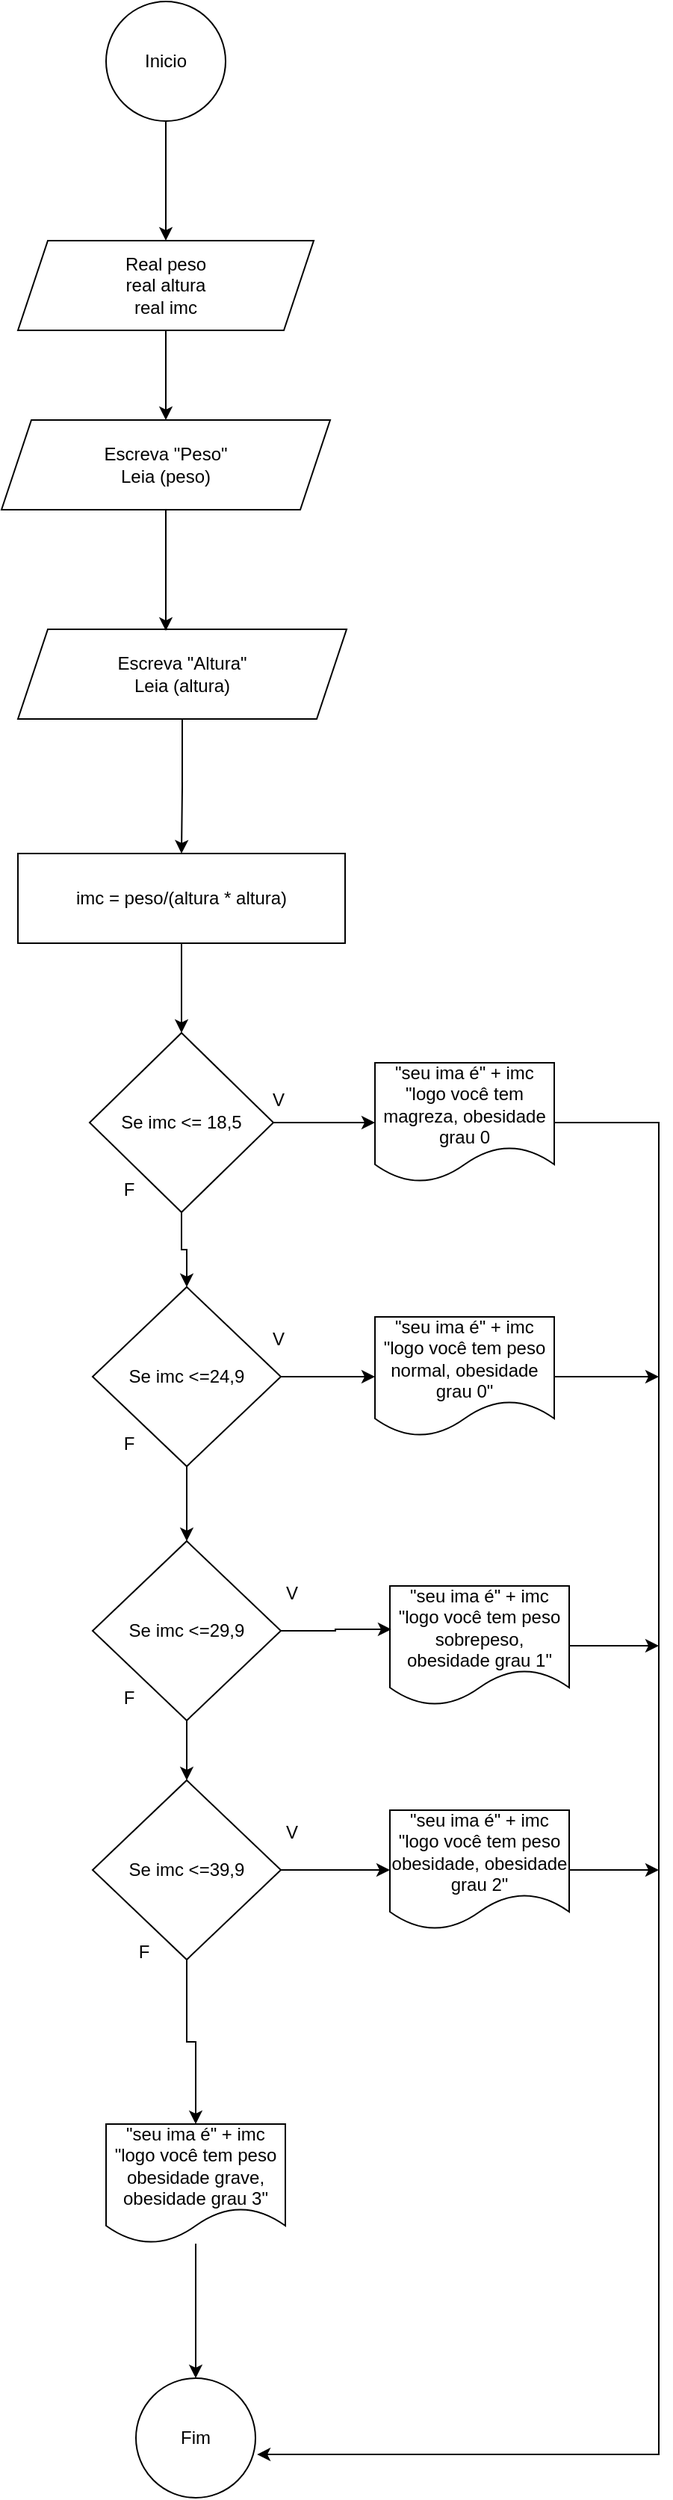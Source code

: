 <mxfile version="24.7.17">
  <diagram name="Página-1" id="ZfdHKP1haDW7prDSA_S0">
    <mxGraphModel dx="1434" dy="780" grid="1" gridSize="10" guides="1" tooltips="1" connect="1" arrows="1" fold="1" page="1" pageScale="1" pageWidth="827" pageHeight="1169" math="0" shadow="0">
      <root>
        <mxCell id="0" />
        <mxCell id="1" parent="0" />
        <mxCell id="nMfWCuZbtXIvrk8Mz8Mj-9" style="edgeStyle=orthogonalEdgeStyle;rounded=0;orthogonalLoop=1;jettySize=auto;html=1;entryX=0.5;entryY=0;entryDx=0;entryDy=0;" edge="1" parent="1" source="nMfWCuZbtXIvrk8Mz8Mj-1" target="nMfWCuZbtXIvrk8Mz8Mj-2">
          <mxGeometry relative="1" as="geometry" />
        </mxCell>
        <mxCell id="nMfWCuZbtXIvrk8Mz8Mj-1" value="Inicio" style="ellipse;whiteSpace=wrap;html=1;aspect=fixed;" vertex="1" parent="1">
          <mxGeometry x="360" y="40" width="80" height="80" as="geometry" />
        </mxCell>
        <mxCell id="nMfWCuZbtXIvrk8Mz8Mj-10" style="edgeStyle=orthogonalEdgeStyle;rounded=0;orthogonalLoop=1;jettySize=auto;html=1;" edge="1" parent="1" source="nMfWCuZbtXIvrk8Mz8Mj-2" target="nMfWCuZbtXIvrk8Mz8Mj-3">
          <mxGeometry relative="1" as="geometry" />
        </mxCell>
        <mxCell id="nMfWCuZbtXIvrk8Mz8Mj-2" value="Real peso&lt;div&gt;real altura&lt;/div&gt;&lt;div&gt;real imc&lt;/div&gt;" style="shape=parallelogram;perimeter=parallelogramPerimeter;whiteSpace=wrap;html=1;fixedSize=1;" vertex="1" parent="1">
          <mxGeometry x="301" y="200" width="198" height="60" as="geometry" />
        </mxCell>
        <mxCell id="nMfWCuZbtXIvrk8Mz8Mj-3" value="Escreva &quot;Peso&quot;&lt;div&gt;Leia (peso)&lt;/div&gt;" style="shape=parallelogram;perimeter=parallelogramPerimeter;whiteSpace=wrap;html=1;fixedSize=1;" vertex="1" parent="1">
          <mxGeometry x="290" y="320" width="220" height="60" as="geometry" />
        </mxCell>
        <mxCell id="nMfWCuZbtXIvrk8Mz8Mj-12" style="edgeStyle=orthogonalEdgeStyle;rounded=0;orthogonalLoop=1;jettySize=auto;html=1;entryX=0.5;entryY=0;entryDx=0;entryDy=0;" edge="1" parent="1" source="nMfWCuZbtXIvrk8Mz8Mj-4" target="nMfWCuZbtXIvrk8Mz8Mj-6">
          <mxGeometry relative="1" as="geometry" />
        </mxCell>
        <mxCell id="nMfWCuZbtXIvrk8Mz8Mj-4" value="Escreva &quot;Altura&quot;&lt;div&gt;Leia (altura)&lt;/div&gt;" style="shape=parallelogram;perimeter=parallelogramPerimeter;whiteSpace=wrap;html=1;fixedSize=1;" vertex="1" parent="1">
          <mxGeometry x="301" y="460" width="220" height="60" as="geometry" />
        </mxCell>
        <mxCell id="nMfWCuZbtXIvrk8Mz8Mj-13" style="edgeStyle=orthogonalEdgeStyle;rounded=0;orthogonalLoop=1;jettySize=auto;html=1;" edge="1" parent="1" source="nMfWCuZbtXIvrk8Mz8Mj-6" target="nMfWCuZbtXIvrk8Mz8Mj-8">
          <mxGeometry relative="1" as="geometry" />
        </mxCell>
        <mxCell id="nMfWCuZbtXIvrk8Mz8Mj-6" value="imc = peso/(altura * altura)" style="rounded=0;whiteSpace=wrap;html=1;" vertex="1" parent="1">
          <mxGeometry x="301" y="610" width="219" height="60" as="geometry" />
        </mxCell>
        <mxCell id="nMfWCuZbtXIvrk8Mz8Mj-15" style="edgeStyle=orthogonalEdgeStyle;rounded=0;orthogonalLoop=1;jettySize=auto;html=1;entryX=0;entryY=0.5;entryDx=0;entryDy=0;" edge="1" parent="1" source="nMfWCuZbtXIvrk8Mz8Mj-8" target="nMfWCuZbtXIvrk8Mz8Mj-14">
          <mxGeometry relative="1" as="geometry" />
        </mxCell>
        <mxCell id="nMfWCuZbtXIvrk8Mz8Mj-19" style="edgeStyle=orthogonalEdgeStyle;rounded=0;orthogonalLoop=1;jettySize=auto;html=1;entryX=0.5;entryY=0;entryDx=0;entryDy=0;" edge="1" parent="1" source="nMfWCuZbtXIvrk8Mz8Mj-8" target="nMfWCuZbtXIvrk8Mz8Mj-18">
          <mxGeometry relative="1" as="geometry" />
        </mxCell>
        <mxCell id="nMfWCuZbtXIvrk8Mz8Mj-8" value="Se imc &amp;lt;= 18,5" style="rhombus;whiteSpace=wrap;html=1;" vertex="1" parent="1">
          <mxGeometry x="349" y="730" width="123" height="120" as="geometry" />
        </mxCell>
        <mxCell id="nMfWCuZbtXIvrk8Mz8Mj-11" style="edgeStyle=orthogonalEdgeStyle;rounded=0;orthogonalLoop=1;jettySize=auto;html=1;entryX=0.45;entryY=0.017;entryDx=0;entryDy=0;entryPerimeter=0;" edge="1" parent="1" source="nMfWCuZbtXIvrk8Mz8Mj-3" target="nMfWCuZbtXIvrk8Mz8Mj-4">
          <mxGeometry relative="1" as="geometry" />
        </mxCell>
        <mxCell id="nMfWCuZbtXIvrk8Mz8Mj-43" style="edgeStyle=orthogonalEdgeStyle;rounded=0;orthogonalLoop=1;jettySize=auto;html=1;entryX=1.013;entryY=0.638;entryDx=0;entryDy=0;entryPerimeter=0;" edge="1" parent="1" source="nMfWCuZbtXIvrk8Mz8Mj-14" target="nMfWCuZbtXIvrk8Mz8Mj-41">
          <mxGeometry relative="1" as="geometry">
            <mxPoint x="710" y="1690" as="targetPoint" />
            <Array as="points">
              <mxPoint x="730" y="790" />
              <mxPoint x="730" y="1681" />
            </Array>
          </mxGeometry>
        </mxCell>
        <mxCell id="nMfWCuZbtXIvrk8Mz8Mj-14" value="&quot;seu ima é&quot; + imc &quot;logo você tem magreza, obesidade grau 0" style="shape=document;whiteSpace=wrap;html=1;boundedLbl=1;" vertex="1" parent="1">
          <mxGeometry x="540" y="750" width="120" height="80" as="geometry" />
        </mxCell>
        <mxCell id="nMfWCuZbtXIvrk8Mz8Mj-16" value="V" style="text;html=1;align=center;verticalAlign=middle;resizable=0;points=[];autosize=1;strokeColor=none;fillColor=none;" vertex="1" parent="1">
          <mxGeometry x="460" y="760" width="30" height="30" as="geometry" />
        </mxCell>
        <mxCell id="nMfWCuZbtXIvrk8Mz8Mj-17" value="F" style="text;html=1;align=center;verticalAlign=middle;resizable=0;points=[];autosize=1;strokeColor=none;fillColor=none;" vertex="1" parent="1">
          <mxGeometry x="360" y="820" width="30" height="30" as="geometry" />
        </mxCell>
        <mxCell id="nMfWCuZbtXIvrk8Mz8Mj-21" style="edgeStyle=orthogonalEdgeStyle;rounded=0;orthogonalLoop=1;jettySize=auto;html=1;entryX=0;entryY=0.5;entryDx=0;entryDy=0;" edge="1" parent="1" source="nMfWCuZbtXIvrk8Mz8Mj-18" target="nMfWCuZbtXIvrk8Mz8Mj-20">
          <mxGeometry relative="1" as="geometry" />
        </mxCell>
        <mxCell id="nMfWCuZbtXIvrk8Mz8Mj-26" style="edgeStyle=orthogonalEdgeStyle;rounded=0;orthogonalLoop=1;jettySize=auto;html=1;entryX=0.5;entryY=0;entryDx=0;entryDy=0;" edge="1" parent="1" source="nMfWCuZbtXIvrk8Mz8Mj-18" target="nMfWCuZbtXIvrk8Mz8Mj-22">
          <mxGeometry relative="1" as="geometry" />
        </mxCell>
        <mxCell id="nMfWCuZbtXIvrk8Mz8Mj-18" value="Se&amp;nbsp;&lt;span style=&quot;background-color: initial;&quot;&gt;imc &amp;lt;=24,9&lt;/span&gt;" style="rhombus;whiteSpace=wrap;html=1;" vertex="1" parent="1">
          <mxGeometry x="351" y="900" width="126" height="120" as="geometry" />
        </mxCell>
        <mxCell id="nMfWCuZbtXIvrk8Mz8Mj-44" style="edgeStyle=orthogonalEdgeStyle;rounded=0;orthogonalLoop=1;jettySize=auto;html=1;" edge="1" parent="1" source="nMfWCuZbtXIvrk8Mz8Mj-20">
          <mxGeometry relative="1" as="geometry">
            <mxPoint x="730" y="960" as="targetPoint" />
          </mxGeometry>
        </mxCell>
        <mxCell id="nMfWCuZbtXIvrk8Mz8Mj-20" value="&quot;seu ima é&quot; + imc &quot;logo você tem peso normal, obesidade grau 0&quot;" style="shape=document;whiteSpace=wrap;html=1;boundedLbl=1;" vertex="1" parent="1">
          <mxGeometry x="540" y="920" width="120" height="80" as="geometry" />
        </mxCell>
        <mxCell id="nMfWCuZbtXIvrk8Mz8Mj-36" style="edgeStyle=orthogonalEdgeStyle;rounded=0;orthogonalLoop=1;jettySize=auto;html=1;entryX=0.5;entryY=0;entryDx=0;entryDy=0;" edge="1" parent="1" source="nMfWCuZbtXIvrk8Mz8Mj-22" target="nMfWCuZbtXIvrk8Mz8Mj-27">
          <mxGeometry relative="1" as="geometry" />
        </mxCell>
        <mxCell id="nMfWCuZbtXIvrk8Mz8Mj-22" value="Se&amp;nbsp;&lt;span style=&quot;background-color: initial;&quot;&gt;imc &amp;lt;=29,9&lt;/span&gt;" style="rhombus;whiteSpace=wrap;html=1;" vertex="1" parent="1">
          <mxGeometry x="351" y="1070" width="126" height="120" as="geometry" />
        </mxCell>
        <mxCell id="nMfWCuZbtXIvrk8Mz8Mj-45" style="edgeStyle=orthogonalEdgeStyle;rounded=0;orthogonalLoop=1;jettySize=auto;html=1;" edge="1" parent="1" source="nMfWCuZbtXIvrk8Mz8Mj-23">
          <mxGeometry relative="1" as="geometry">
            <mxPoint x="730" y="1140" as="targetPoint" />
          </mxGeometry>
        </mxCell>
        <mxCell id="nMfWCuZbtXIvrk8Mz8Mj-23" value="&quot;seu ima é&quot; + imc &quot;logo você tem peso sobrepeso, obesidade grau 1&quot;" style="shape=document;whiteSpace=wrap;html=1;boundedLbl=1;" vertex="1" parent="1">
          <mxGeometry x="550" y="1100" width="120" height="80" as="geometry" />
        </mxCell>
        <mxCell id="nMfWCuZbtXIvrk8Mz8Mj-24" value="F" style="text;html=1;align=center;verticalAlign=middle;resizable=0;points=[];autosize=1;strokeColor=none;fillColor=none;" vertex="1" parent="1">
          <mxGeometry x="360" y="990" width="30" height="30" as="geometry" />
        </mxCell>
        <mxCell id="nMfWCuZbtXIvrk8Mz8Mj-25" value="F" style="text;html=1;align=center;verticalAlign=middle;resizable=0;points=[];autosize=1;strokeColor=none;fillColor=none;" vertex="1" parent="1">
          <mxGeometry x="360" y="1160" width="30" height="30" as="geometry" />
        </mxCell>
        <mxCell id="nMfWCuZbtXIvrk8Mz8Mj-30" style="edgeStyle=orthogonalEdgeStyle;rounded=0;orthogonalLoop=1;jettySize=auto;html=1;entryX=0;entryY=0.5;entryDx=0;entryDy=0;" edge="1" parent="1" source="nMfWCuZbtXIvrk8Mz8Mj-27" target="nMfWCuZbtXIvrk8Mz8Mj-29">
          <mxGeometry relative="1" as="geometry" />
        </mxCell>
        <mxCell id="nMfWCuZbtXIvrk8Mz8Mj-35" style="edgeStyle=orthogonalEdgeStyle;rounded=0;orthogonalLoop=1;jettySize=auto;html=1;entryX=0.5;entryY=0;entryDx=0;entryDy=0;" edge="1" parent="1" source="nMfWCuZbtXIvrk8Mz8Mj-27" target="nMfWCuZbtXIvrk8Mz8Mj-34">
          <mxGeometry relative="1" as="geometry" />
        </mxCell>
        <mxCell id="nMfWCuZbtXIvrk8Mz8Mj-27" value="Se&amp;nbsp;&lt;span style=&quot;background-color: initial;&quot;&gt;imc &amp;lt;=39,9&lt;/span&gt;" style="rhombus;whiteSpace=wrap;html=1;" vertex="1" parent="1">
          <mxGeometry x="351" y="1230" width="126" height="120" as="geometry" />
        </mxCell>
        <mxCell id="nMfWCuZbtXIvrk8Mz8Mj-28" style="edgeStyle=orthogonalEdgeStyle;rounded=0;orthogonalLoop=1;jettySize=auto;html=1;entryX=0.008;entryY=0.363;entryDx=0;entryDy=0;entryPerimeter=0;" edge="1" parent="1" source="nMfWCuZbtXIvrk8Mz8Mj-22" target="nMfWCuZbtXIvrk8Mz8Mj-23">
          <mxGeometry relative="1" as="geometry" />
        </mxCell>
        <mxCell id="nMfWCuZbtXIvrk8Mz8Mj-46" style="edgeStyle=orthogonalEdgeStyle;rounded=0;orthogonalLoop=1;jettySize=auto;html=1;" edge="1" parent="1" source="nMfWCuZbtXIvrk8Mz8Mj-29">
          <mxGeometry relative="1" as="geometry">
            <mxPoint x="730" y="1290" as="targetPoint" />
          </mxGeometry>
        </mxCell>
        <mxCell id="nMfWCuZbtXIvrk8Mz8Mj-29" value="&quot;seu ima é&quot; + imc &quot;logo você tem peso obesidade, obesidade grau 2&quot;" style="shape=document;whiteSpace=wrap;html=1;boundedLbl=1;" vertex="1" parent="1">
          <mxGeometry x="550" y="1250" width="120" height="80" as="geometry" />
        </mxCell>
        <mxCell id="nMfWCuZbtXIvrk8Mz8Mj-42" style="edgeStyle=orthogonalEdgeStyle;rounded=0;orthogonalLoop=1;jettySize=auto;html=1;" edge="1" parent="1" source="nMfWCuZbtXIvrk8Mz8Mj-34" target="nMfWCuZbtXIvrk8Mz8Mj-41">
          <mxGeometry relative="1" as="geometry" />
        </mxCell>
        <mxCell id="nMfWCuZbtXIvrk8Mz8Mj-34" value="&quot;seu ima é&quot; + imc &quot;logo você tem peso obesidade grave, obesidade grau 3&quot;" style="shape=document;whiteSpace=wrap;html=1;boundedLbl=1;" vertex="1" parent="1">
          <mxGeometry x="360" y="1460" width="120" height="80" as="geometry" />
        </mxCell>
        <mxCell id="nMfWCuZbtXIvrk8Mz8Mj-37" value="F" style="text;html=1;align=center;verticalAlign=middle;resizable=0;points=[];autosize=1;strokeColor=none;fillColor=none;" vertex="1" parent="1">
          <mxGeometry x="370" y="1330" width="30" height="30" as="geometry" />
        </mxCell>
        <mxCell id="nMfWCuZbtXIvrk8Mz8Mj-38" value="V" style="text;html=1;align=center;verticalAlign=middle;resizable=0;points=[];autosize=1;strokeColor=none;fillColor=none;" vertex="1" parent="1">
          <mxGeometry x="460" y="920" width="30" height="30" as="geometry" />
        </mxCell>
        <mxCell id="nMfWCuZbtXIvrk8Mz8Mj-39" value="V" style="text;html=1;align=center;verticalAlign=middle;resizable=0;points=[];autosize=1;strokeColor=none;fillColor=none;" vertex="1" parent="1">
          <mxGeometry x="469" y="1090" width="30" height="30" as="geometry" />
        </mxCell>
        <mxCell id="nMfWCuZbtXIvrk8Mz8Mj-40" value="V" style="text;html=1;align=center;verticalAlign=middle;resizable=0;points=[];autosize=1;strokeColor=none;fillColor=none;" vertex="1" parent="1">
          <mxGeometry x="469" y="1250" width="30" height="30" as="geometry" />
        </mxCell>
        <mxCell id="nMfWCuZbtXIvrk8Mz8Mj-41" value="Fim" style="ellipse;whiteSpace=wrap;html=1;aspect=fixed;" vertex="1" parent="1">
          <mxGeometry x="380" y="1630" width="80" height="80" as="geometry" />
        </mxCell>
      </root>
    </mxGraphModel>
  </diagram>
</mxfile>
